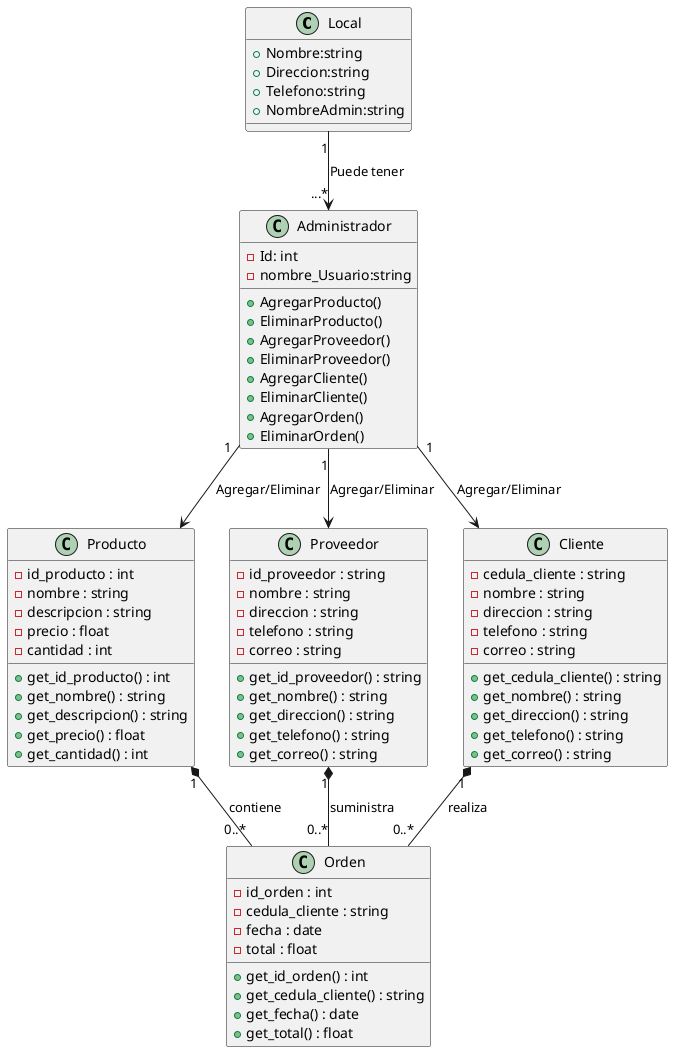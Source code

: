 @startuml Inventario
class Local{

    +Nombre:string
    +Direccion:string
    +Telefono:string
    +NombreAdmin:string
}


class Administrador{
    -Id: int
    -nombre_Usuario:string
    +AgregarProducto()
    +EliminarProducto()
    +AgregarProveedor()
    +EliminarProveedor()
    +AgregarCliente()
    +EliminarCliente()
    +AgregarOrden()
    +EliminarOrden()
}


class Producto {
    - id_producto : int
    - nombre : string
    - descripcion : string
    - precio : float
    - cantidad : int
    + get_id_producto() : int
    + get_nombre() : string
    + get_descripcion() : string
    + get_precio() : float
    + get_cantidad() : int
}

class Proveedor {
    - id_proveedor : string
    - nombre : string
    - direccion : string
    - telefono : string
    - correo : string
    + get_id_proveedor() : string
    + get_nombre() : string
    + get_direccion() : string
    + get_telefono() : string
    + get_correo() : string
}

class Cliente {
    - cedula_cliente : string
    - nombre : string
    - direccion : string
    - telefono : string
    - correo : string
    + get_cedula_cliente() : string
    + get_nombre() : string
    + get_direccion() : string
    + get_telefono() : string
    + get_correo() : string
}

class Orden {
    - id_orden : int
    - cedula_cliente : string
    - fecha : date
    - total : float
    + get_id_orden() : int
    + get_cedula_cliente() : string
    + get_fecha() : date
    + get_total() : float
}
Administrador "1" --> Producto : Agregar/Eliminar
Administrador "1" --> Proveedor:Agregar/Eliminar
Administrador "1" --> Cliente:Agregar/Eliminar

Producto "1" *-- "0..*" Orden : contiene
Proveedor "1" *-- "0..*" Orden : suministra
Cliente "1" *-- "0..*" Orden : realiza
Local "1"-->"...*" Administrador : Puede tener

@enduml
